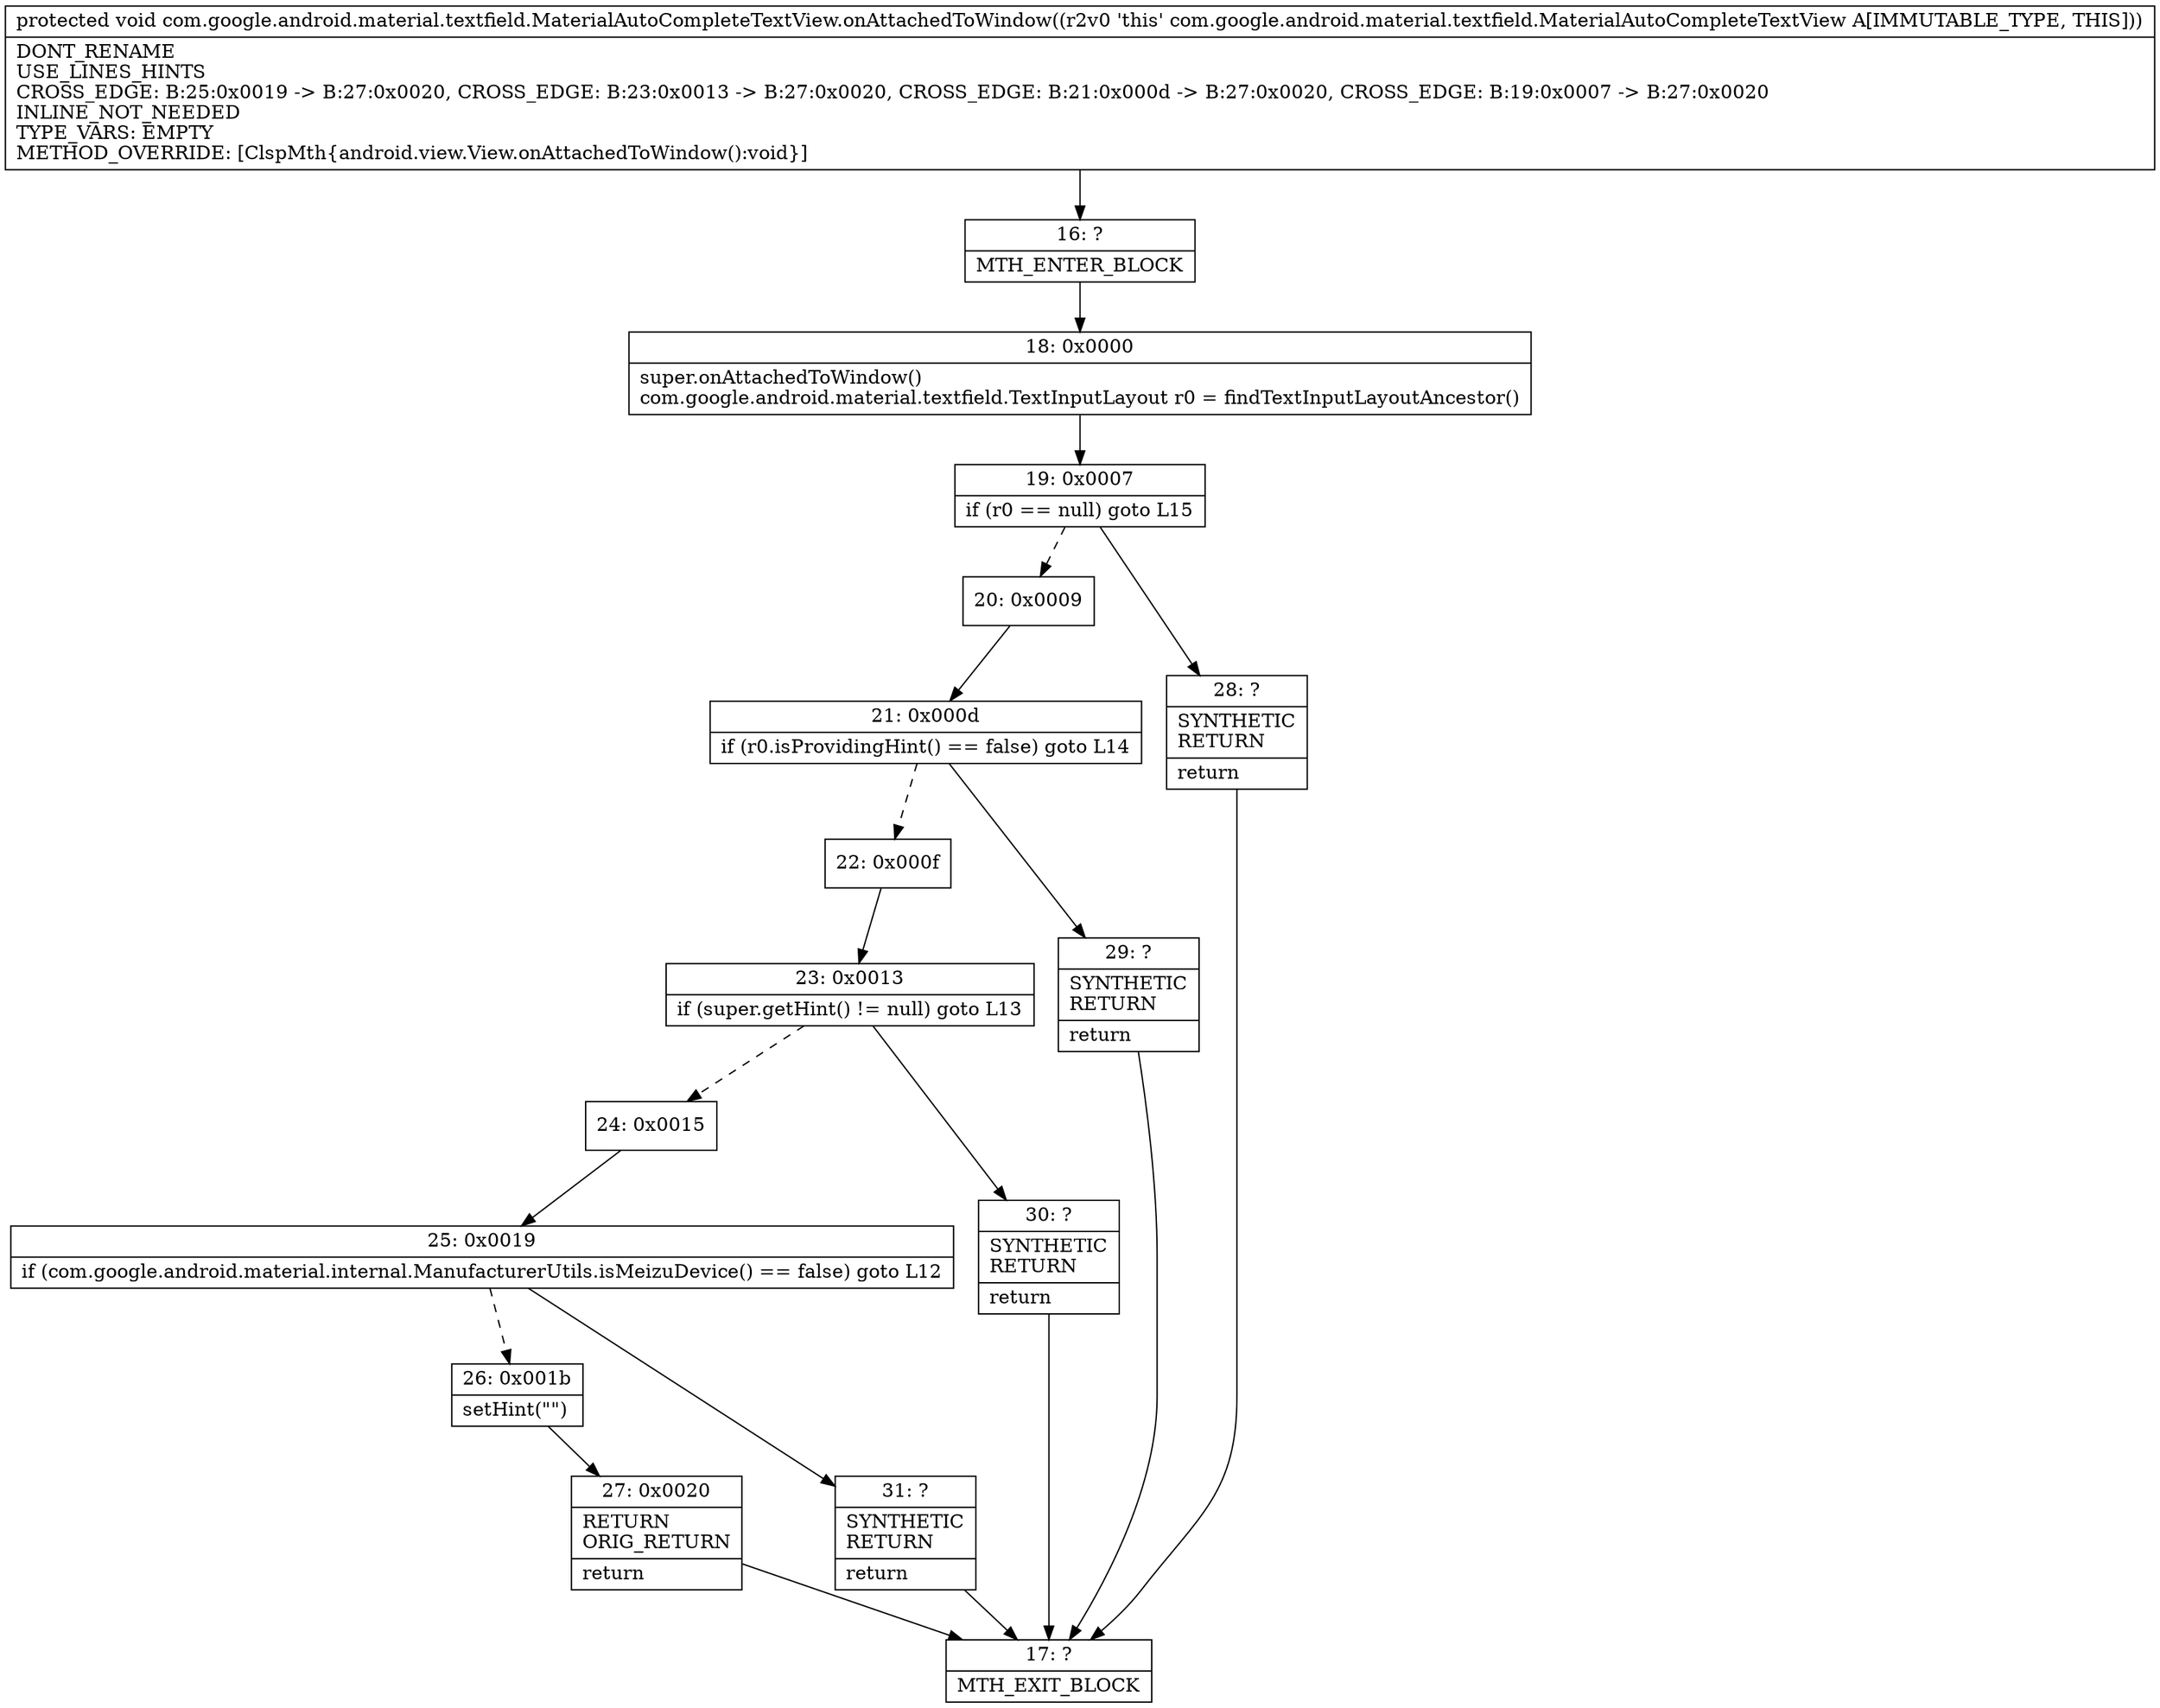 digraph "CFG forcom.google.android.material.textfield.MaterialAutoCompleteTextView.onAttachedToWindow()V" {
Node_16 [shape=record,label="{16\:\ ?|MTH_ENTER_BLOCK\l}"];
Node_18 [shape=record,label="{18\:\ 0x0000|super.onAttachedToWindow()\lcom.google.android.material.textfield.TextInputLayout r0 = findTextInputLayoutAncestor()\l}"];
Node_19 [shape=record,label="{19\:\ 0x0007|if (r0 == null) goto L15\l}"];
Node_20 [shape=record,label="{20\:\ 0x0009}"];
Node_21 [shape=record,label="{21\:\ 0x000d|if (r0.isProvidingHint() == false) goto L14\l}"];
Node_22 [shape=record,label="{22\:\ 0x000f}"];
Node_23 [shape=record,label="{23\:\ 0x0013|if (super.getHint() != null) goto L13\l}"];
Node_24 [shape=record,label="{24\:\ 0x0015}"];
Node_25 [shape=record,label="{25\:\ 0x0019|if (com.google.android.material.internal.ManufacturerUtils.isMeizuDevice() == false) goto L12\l}"];
Node_26 [shape=record,label="{26\:\ 0x001b|setHint(\"\")\l}"];
Node_27 [shape=record,label="{27\:\ 0x0020|RETURN\lORIG_RETURN\l|return\l}"];
Node_17 [shape=record,label="{17\:\ ?|MTH_EXIT_BLOCK\l}"];
Node_31 [shape=record,label="{31\:\ ?|SYNTHETIC\lRETURN\l|return\l}"];
Node_30 [shape=record,label="{30\:\ ?|SYNTHETIC\lRETURN\l|return\l}"];
Node_29 [shape=record,label="{29\:\ ?|SYNTHETIC\lRETURN\l|return\l}"];
Node_28 [shape=record,label="{28\:\ ?|SYNTHETIC\lRETURN\l|return\l}"];
MethodNode[shape=record,label="{protected void com.google.android.material.textfield.MaterialAutoCompleteTextView.onAttachedToWindow((r2v0 'this' com.google.android.material.textfield.MaterialAutoCompleteTextView A[IMMUTABLE_TYPE, THIS]))  | DONT_RENAME\lUSE_LINES_HINTS\lCROSS_EDGE: B:25:0x0019 \-\> B:27:0x0020, CROSS_EDGE: B:23:0x0013 \-\> B:27:0x0020, CROSS_EDGE: B:21:0x000d \-\> B:27:0x0020, CROSS_EDGE: B:19:0x0007 \-\> B:27:0x0020\lINLINE_NOT_NEEDED\lTYPE_VARS: EMPTY\lMETHOD_OVERRIDE: [ClspMth\{android.view.View.onAttachedToWindow():void\}]\l}"];
MethodNode -> Node_16;Node_16 -> Node_18;
Node_18 -> Node_19;
Node_19 -> Node_20[style=dashed];
Node_19 -> Node_28;
Node_20 -> Node_21;
Node_21 -> Node_22[style=dashed];
Node_21 -> Node_29;
Node_22 -> Node_23;
Node_23 -> Node_24[style=dashed];
Node_23 -> Node_30;
Node_24 -> Node_25;
Node_25 -> Node_26[style=dashed];
Node_25 -> Node_31;
Node_26 -> Node_27;
Node_27 -> Node_17;
Node_31 -> Node_17;
Node_30 -> Node_17;
Node_29 -> Node_17;
Node_28 -> Node_17;
}

